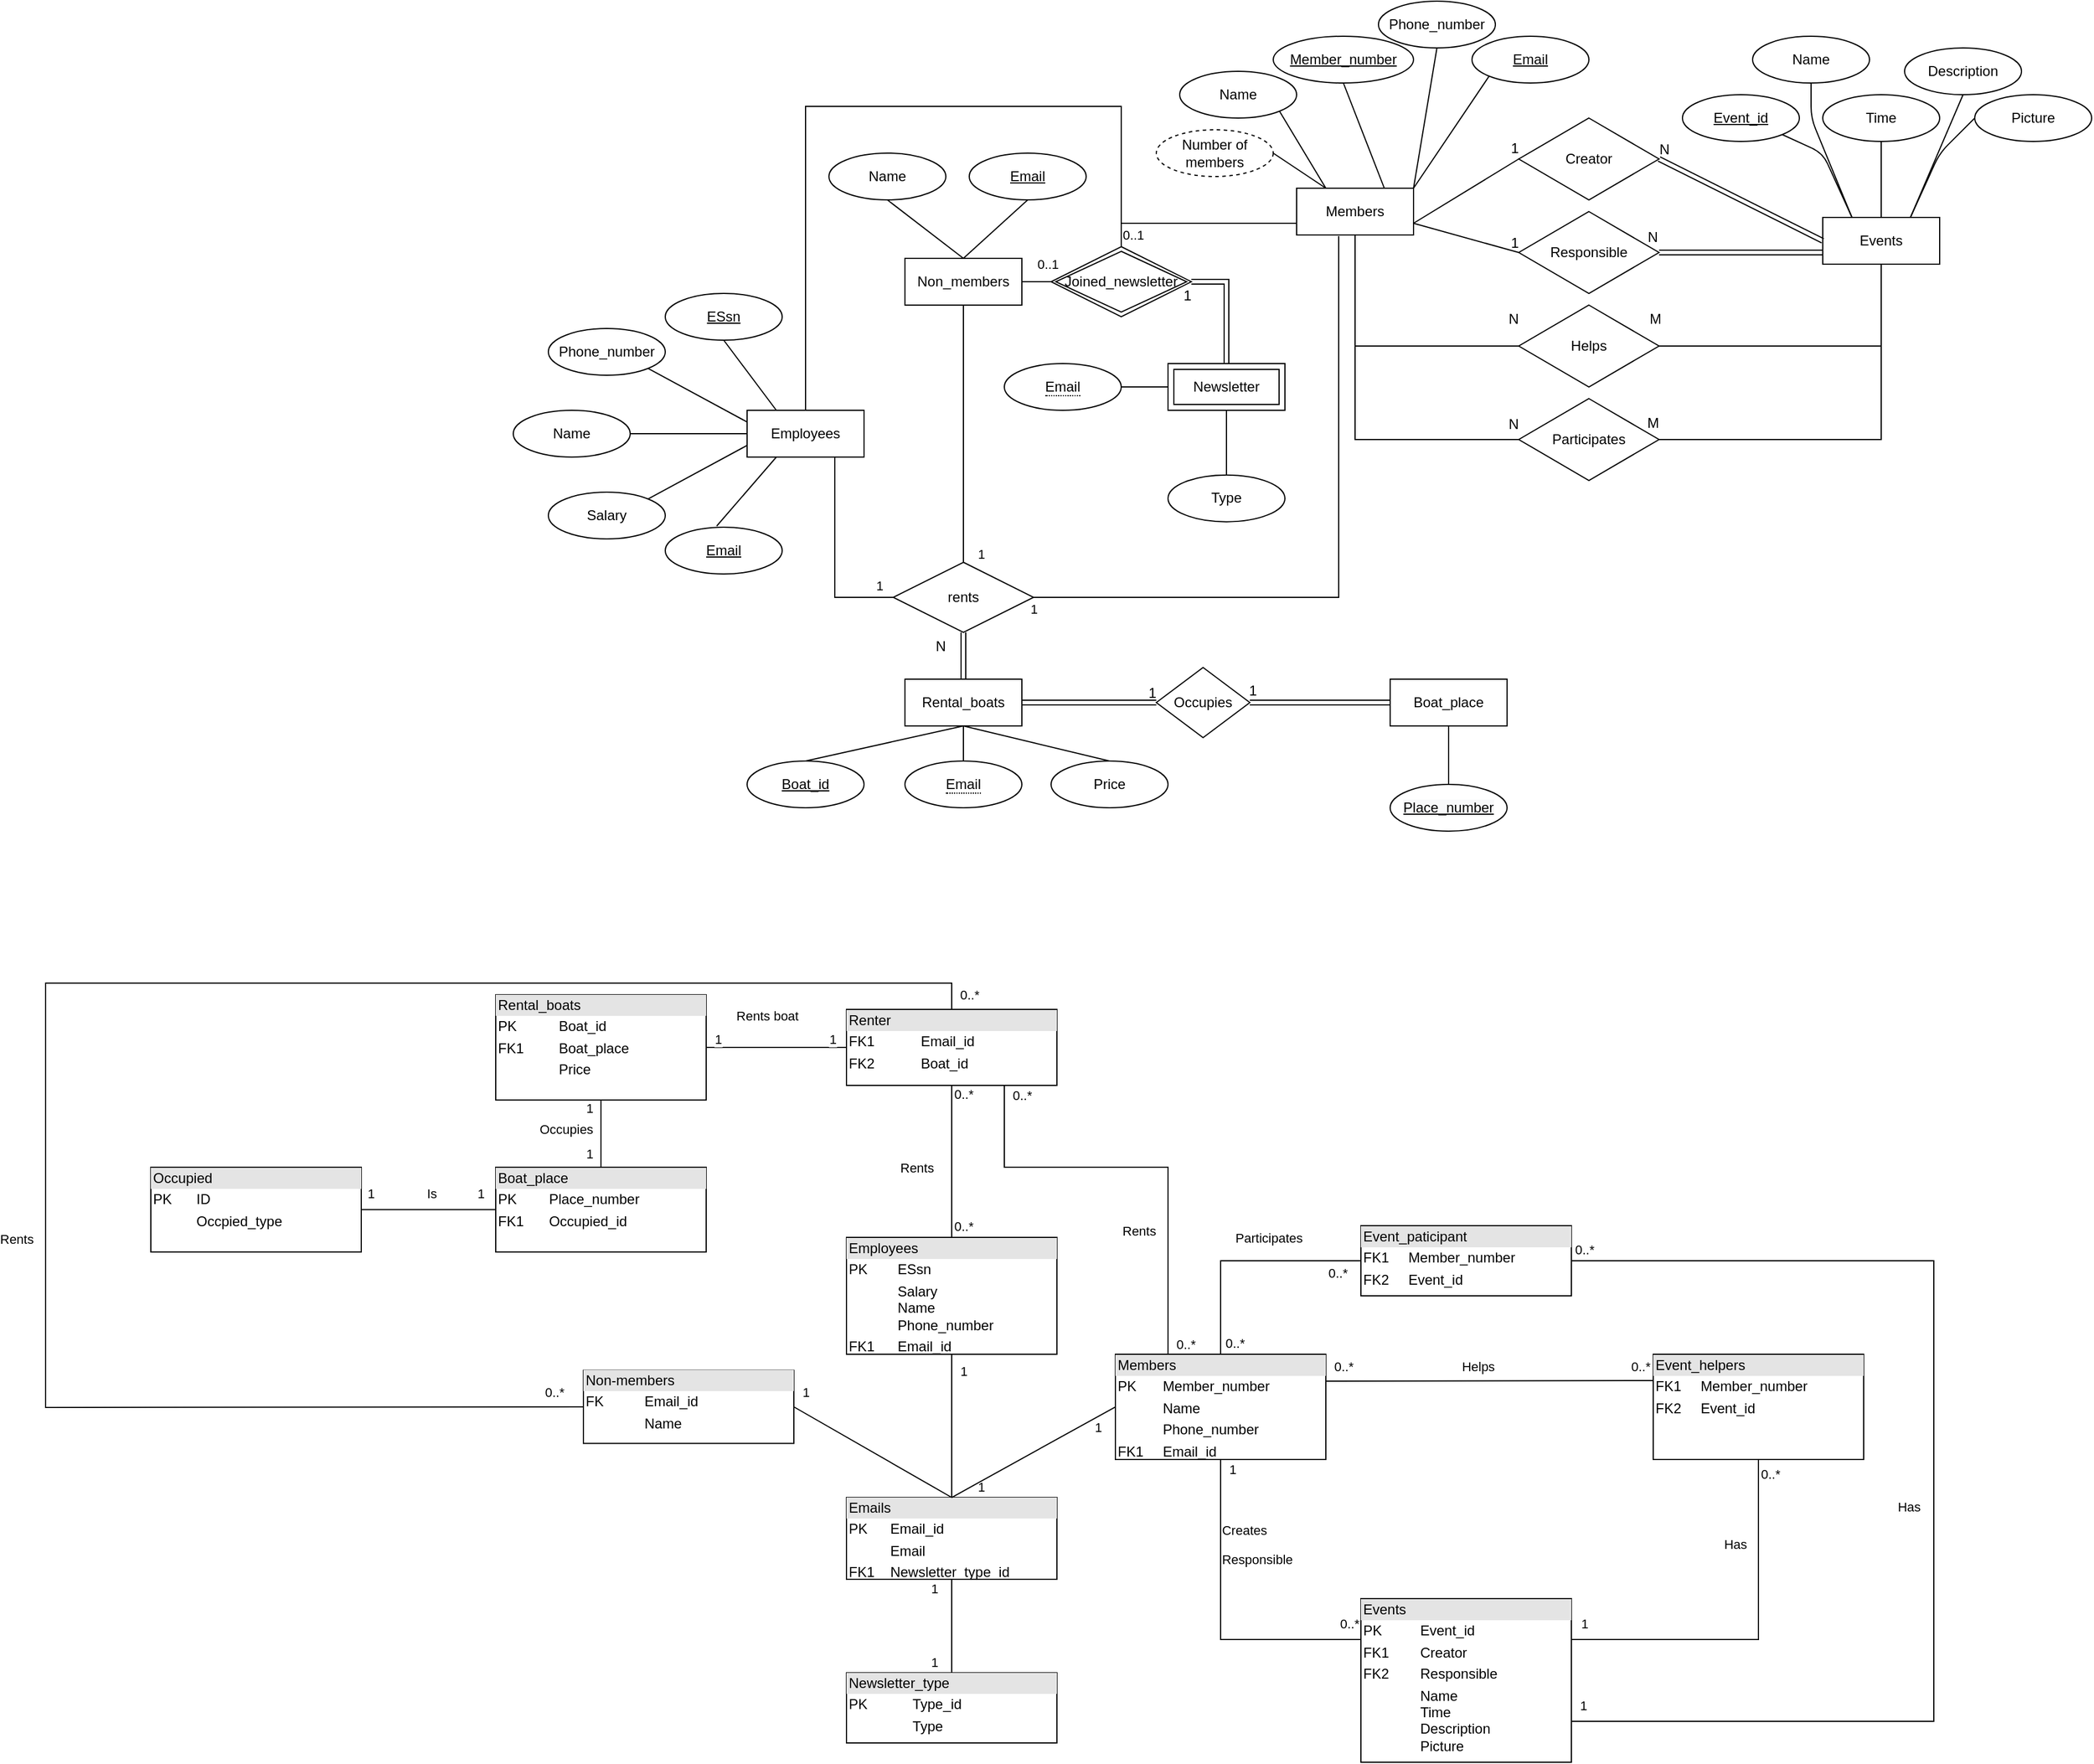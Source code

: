 <mxfile version="14.4.3" type="device"><diagram id="aIafGGXdU8K_4f6Y2XIs" name="Side-1"><mxGraphModel dx="3791" dy="1174" grid="1" gridSize="10" guides="1" tooltips="1" connect="1" arrows="1" fold="1" page="1" pageScale="1" pageWidth="827" pageHeight="1169" math="0" shadow="0"><root><mxCell id="0"/><mxCell id="1" parent="0"/><mxCell id="LotBsawSiof8gyXkdLH9-1" value="Members" style="whiteSpace=wrap;html=1;align=center;" vertex="1" parent="1"><mxGeometry x="70" y="180" width="100" height="40" as="geometry"/></mxCell><mxCell id="LotBsawSiof8gyXkdLH9-2" value="Member_number" style="ellipse;whiteSpace=wrap;html=1;align=center;fontStyle=4;" vertex="1" parent="1"><mxGeometry x="50" y="50" width="120" height="40" as="geometry"/></mxCell><mxCell id="LotBsawSiof8gyXkdLH9-3" value="Events" style="whiteSpace=wrap;html=1;align=center;" vertex="1" parent="1"><mxGeometry x="520" y="205" width="100" height="40" as="geometry"/></mxCell><mxCell id="LotBsawSiof8gyXkdLH9-4" value="Name" style="ellipse;whiteSpace=wrap;html=1;align=center;" vertex="1" parent="1"><mxGeometry x="460" y="50" width="100" height="40" as="geometry"/></mxCell><mxCell id="LotBsawSiof8gyXkdLH9-5" value="Time" style="ellipse;whiteSpace=wrap;html=1;align=center;" vertex="1" parent="1"><mxGeometry x="520" y="100" width="100" height="40" as="geometry"/></mxCell><mxCell id="LotBsawSiof8gyXkdLH9-6" value="Description" style="ellipse;whiteSpace=wrap;html=1;align=center;" vertex="1" parent="1"><mxGeometry x="590" y="60" width="100" height="40" as="geometry"/></mxCell><mxCell id="LotBsawSiof8gyXkdLH9-7" value="Picture" style="ellipse;whiteSpace=wrap;html=1;align=center;" vertex="1" parent="1"><mxGeometry x="650" y="100" width="100" height="40" as="geometry"/></mxCell><mxCell id="LotBsawSiof8gyXkdLH9-8" value="Phone_number" style="ellipse;whiteSpace=wrap;html=1;align=center;" vertex="1" parent="1"><mxGeometry x="140" y="20" width="100" height="40" as="geometry"/></mxCell><mxCell id="LotBsawSiof8gyXkdLH9-9" value="&lt;u&gt;Email&lt;/u&gt;" style="ellipse;whiteSpace=wrap;html=1;align=center;" vertex="1" parent="1"><mxGeometry x="220" y="50" width="100" height="40" as="geometry"/></mxCell><mxCell id="LotBsawSiof8gyXkdLH9-10" value="Name" style="ellipse;whiteSpace=wrap;html=1;align=center;" vertex="1" parent="1"><mxGeometry x="-600" y="370" width="100" height="40" as="geometry"/></mxCell><mxCell id="LotBsawSiof8gyXkdLH9-11" value="&lt;u&gt;Email&lt;/u&gt;" style="ellipse;whiteSpace=wrap;html=1;align=center;" vertex="1" parent="1"><mxGeometry x="-470" y="470" width="100" height="40" as="geometry"/></mxCell><mxCell id="LotBsawSiof8gyXkdLH9-12" value="Phone_number" style="ellipse;whiteSpace=wrap;html=1;align=center;" vertex="1" parent="1"><mxGeometry x="-570" y="300" width="100" height="40" as="geometry"/></mxCell><mxCell id="LotBsawSiof8gyXkdLH9-13" value="Price" style="ellipse;whiteSpace=wrap;html=1;align=center;" vertex="1" parent="1"><mxGeometry x="-140" y="670" width="100" height="40" as="geometry"/></mxCell><mxCell id="LotBsawSiof8gyXkdLH9-14" value="Boat_id" style="ellipse;whiteSpace=wrap;html=1;align=center;fontStyle=4;" vertex="1" parent="1"><mxGeometry x="-400" y="670" width="100" height="40" as="geometry"/></mxCell><mxCell id="LotBsawSiof8gyXkdLH9-15" value="&#10;&#10;&lt;span style=&quot;color: rgb(0, 0, 0); font-family: helvetica; font-size: 12px; font-style: normal; font-weight: 400; letter-spacing: normal; text-align: center; text-indent: 0px; text-transform: none; word-spacing: 0px; background-color: rgb(248, 249, 250); display: inline; float: none;&quot;&gt;Place_number&lt;/span&gt;&#10;&#10;" style="ellipse;whiteSpace=wrap;html=1;align=center;fontStyle=4;" vertex="1" parent="1"><mxGeometry x="150" y="690" width="100" height="40" as="geometry"/></mxCell><mxCell id="LotBsawSiof8gyXkdLH9-16" value="" style="endArrow=none;html=1;exitX=1;exitY=1;exitDx=0;exitDy=0;entryX=0.25;entryY=0;entryDx=0;entryDy=0;" edge="1" parent="1" source="LotBsawSiof8gyXkdLH9-28" target="LotBsawSiof8gyXkdLH9-1"><mxGeometry width="50" height="50" relative="1" as="geometry"><mxPoint x="65" y="115" as="sourcePoint"/><mxPoint x="165" y="395" as="targetPoint"/></mxGeometry></mxCell><mxCell id="LotBsawSiof8gyXkdLH9-17" value="" style="endArrow=none;html=1;exitX=0.5;exitY=1;exitDx=0;exitDy=0;entryX=0.75;entryY=0;entryDx=0;entryDy=0;" edge="1" parent="1" source="LotBsawSiof8gyXkdLH9-2" target="LotBsawSiof8gyXkdLH9-1"><mxGeometry width="50" height="50" relative="1" as="geometry"><mxPoint x="75" y="125" as="sourcePoint"/><mxPoint x="110" y="155" as="targetPoint"/></mxGeometry></mxCell><mxCell id="LotBsawSiof8gyXkdLH9-18" value="" style="endArrow=none;html=1;exitX=0.5;exitY=1;exitDx=0;exitDy=0;entryX=1;entryY=0;entryDx=0;entryDy=0;" edge="1" parent="1" source="LotBsawSiof8gyXkdLH9-8" target="LotBsawSiof8gyXkdLH9-1"><mxGeometry width="50" height="50" relative="1" as="geometry"><mxPoint x="85" y="135" as="sourcePoint"/><mxPoint x="175" y="165" as="targetPoint"/></mxGeometry></mxCell><mxCell id="LotBsawSiof8gyXkdLH9-19" value="" style="endArrow=none;html=1;exitX=1;exitY=0;exitDx=0;exitDy=0;entryX=0;entryY=1;entryDx=0;entryDy=0;" edge="1" parent="1" source="LotBsawSiof8gyXkdLH9-1" target="LotBsawSiof8gyXkdLH9-9"><mxGeometry width="50" height="50" relative="1" as="geometry"><mxPoint x="105" y="155" as="sourcePoint"/><mxPoint x="140" y="185" as="targetPoint"/></mxGeometry></mxCell><mxCell id="LotBsawSiof8gyXkdLH9-20" value="" style="endArrow=none;html=1;exitX=0.5;exitY=1;exitDx=0;exitDy=0;entryX=0.25;entryY=0;entryDx=0;entryDy=0;" edge="1" parent="1" source="LotBsawSiof8gyXkdLH9-4" target="LotBsawSiof8gyXkdLH9-3"><mxGeometry width="50" height="50" relative="1" as="geometry"><mxPoint x="150" y="210" as="sourcePoint"/><mxPoint x="185" y="240" as="targetPoint"/><Array as="points"><mxPoint x="510" y="120"/></Array></mxGeometry></mxCell><mxCell id="LotBsawSiof8gyXkdLH9-21" value="" style="endArrow=none;html=1;exitX=0.5;exitY=1;exitDx=0;exitDy=0;entryX=0.5;entryY=0;entryDx=0;entryDy=0;" edge="1" parent="1" source="LotBsawSiof8gyXkdLH9-5" target="LotBsawSiof8gyXkdLH9-3"><mxGeometry width="50" height="50" relative="1" as="geometry"><mxPoint x="490" y="210" as="sourcePoint"/><mxPoint x="530" y="220" as="targetPoint"/></mxGeometry></mxCell><mxCell id="LotBsawSiof8gyXkdLH9-22" value="" style="endArrow=none;html=1;exitX=0.5;exitY=1;exitDx=0;exitDy=0;entryX=0.75;entryY=0;entryDx=0;entryDy=0;" edge="1" parent="1" source="LotBsawSiof8gyXkdLH9-6" target="LotBsawSiof8gyXkdLH9-3"><mxGeometry width="50" height="50" relative="1" as="geometry"><mxPoint x="520" y="180" as="sourcePoint"/><mxPoint x="555" y="200" as="targetPoint"/></mxGeometry></mxCell><mxCell id="LotBsawSiof8gyXkdLH9-23" value="" style="endArrow=none;html=1;exitX=0;exitY=0.5;exitDx=0;exitDy=0;entryX=0.75;entryY=0;entryDx=0;entryDy=0;" edge="1" parent="1" source="LotBsawSiof8gyXkdLH9-7" target="LotBsawSiof8gyXkdLH9-3"><mxGeometry width="50" height="50" relative="1" as="geometry"><mxPoint x="650" y="180" as="sourcePoint"/><mxPoint x="605" y="200" as="targetPoint"/><Array as="points"><mxPoint x="620" y="150"/></Array></mxGeometry></mxCell><mxCell id="LotBsawSiof8gyXkdLH9-24" value="Event_id" style="ellipse;whiteSpace=wrap;html=1;align=center;fontStyle=4;" vertex="1" parent="1"><mxGeometry x="400" y="100" width="100" height="40" as="geometry"/></mxCell><mxCell id="LotBsawSiof8gyXkdLH9-25" value="ESsn" style="ellipse;whiteSpace=wrap;html=1;align=center;fontStyle=4;" vertex="1" parent="1"><mxGeometry x="-470" y="270" width="100" height="40" as="geometry"/></mxCell><mxCell id="LotBsawSiof8gyXkdLH9-26" value="" style="endArrow=none;html=1;exitX=1;exitY=1;exitDx=0;exitDy=0;entryX=0.25;entryY=0;entryDx=0;entryDy=0;" edge="1" parent="1" source="LotBsawSiof8gyXkdLH9-24" target="LotBsawSiof8gyXkdLH9-3"><mxGeometry width="50" height="50" relative="1" as="geometry"><mxPoint x="475.355" y="245.858" as="sourcePoint"/><mxPoint x="520" y="190" as="targetPoint"/><Array as="points"><mxPoint x="520" y="150"/></Array></mxGeometry></mxCell><mxCell id="LotBsawSiof8gyXkdLH9-27" value="Employees" style="whiteSpace=wrap;html=1;align=center;" vertex="1" parent="1"><mxGeometry x="-400" y="370" width="100" height="40" as="geometry"/></mxCell><mxCell id="LotBsawSiof8gyXkdLH9-28" value="Name" style="ellipse;whiteSpace=wrap;html=1;align=center;" vertex="1" parent="1"><mxGeometry x="-30" y="80" width="100" height="40" as="geometry"/></mxCell><mxCell id="LotBsawSiof8gyXkdLH9-29" value="Salary" style="ellipse;whiteSpace=wrap;html=1;align=center;" vertex="1" parent="1"><mxGeometry x="-570" y="440" width="100" height="40" as="geometry"/></mxCell><mxCell id="LotBsawSiof8gyXkdLH9-30" value="Number of members" style="ellipse;whiteSpace=wrap;html=1;align=center;dashed=1;" vertex="1" parent="1"><mxGeometry x="-50" y="130" width="100" height="40" as="geometry"/></mxCell><mxCell id="LotBsawSiof8gyXkdLH9-31" value="" style="endArrow=none;html=1;entryX=1;entryY=0.5;entryDx=0;entryDy=0;exitX=0.25;exitY=0;exitDx=0;exitDy=0;" edge="1" parent="1" source="LotBsawSiof8gyXkdLH9-1" target="LotBsawSiof8gyXkdLH9-30"><mxGeometry width="50" height="50" relative="1" as="geometry"><mxPoint x="470" y="400" as="sourcePoint"/><mxPoint x="520" y="350" as="targetPoint"/></mxGeometry></mxCell><mxCell id="LotBsawSiof8gyXkdLH9-32" value="Creator" style="shape=rhombus;perimeter=rhombusPerimeter;whiteSpace=wrap;html=1;align=center;" vertex="1" parent="1"><mxGeometry x="260" y="120" width="120" height="70" as="geometry"/></mxCell><mxCell id="LotBsawSiof8gyXkdLH9-33" value="Responsible" style="shape=rhombus;perimeter=rhombusPerimeter;whiteSpace=wrap;html=1;align=center;" vertex="1" parent="1"><mxGeometry x="260" y="200" width="120" height="70" as="geometry"/></mxCell><mxCell id="LotBsawSiof8gyXkdLH9-34" value="Helps" style="shape=rhombus;perimeter=rhombusPerimeter;whiteSpace=wrap;html=1;align=center;" vertex="1" parent="1"><mxGeometry x="260" y="280" width="120" height="70" as="geometry"/></mxCell><mxCell id="LotBsawSiof8gyXkdLH9-35" value="" style="endArrow=none;html=1;rounded=0;exitX=1;exitY=0.75;exitDx=0;exitDy=0;entryX=0;entryY=0.5;entryDx=0;entryDy=0;" edge="1" parent="1" source="LotBsawSiof8gyXkdLH9-1" target="LotBsawSiof8gyXkdLH9-32"><mxGeometry relative="1" as="geometry"><mxPoint x="270" y="230" as="sourcePoint"/><mxPoint x="430" y="230" as="targetPoint"/></mxGeometry></mxCell><mxCell id="LotBsawSiof8gyXkdLH9-36" value="1" style="resizable=0;html=1;align=right;verticalAlign=bottom;" connectable="0" vertex="1" parent="LotBsawSiof8gyXkdLH9-35"><mxGeometry x="1" relative="1" as="geometry"/></mxCell><mxCell id="LotBsawSiof8gyXkdLH9-37" value="" style="endArrow=none;html=1;rounded=0;exitX=1;exitY=0.75;exitDx=0;exitDy=0;entryX=0;entryY=0.5;entryDx=0;entryDy=0;" edge="1" parent="1" source="LotBsawSiof8gyXkdLH9-1" target="LotBsawSiof8gyXkdLH9-33"><mxGeometry relative="1" as="geometry"><mxPoint x="270" y="230" as="sourcePoint"/><mxPoint x="430" y="230" as="targetPoint"/></mxGeometry></mxCell><mxCell id="LotBsawSiof8gyXkdLH9-38" value="1" style="resizable=0;html=1;align=right;verticalAlign=bottom;" connectable="0" vertex="1" parent="LotBsawSiof8gyXkdLH9-37"><mxGeometry x="1" relative="1" as="geometry"/></mxCell><mxCell id="LotBsawSiof8gyXkdLH9-39" value="" style="shape=link;html=1;rounded=0;entryX=1;entryY=0.5;entryDx=0;entryDy=0;exitX=0;exitY=0.75;exitDx=0;exitDy=0;" edge="1" parent="1" source="LotBsawSiof8gyXkdLH9-3" target="LotBsawSiof8gyXkdLH9-33"><mxGeometry relative="1" as="geometry"><mxPoint x="270" y="230" as="sourcePoint"/><mxPoint x="430" y="230" as="targetPoint"/></mxGeometry></mxCell><mxCell id="LotBsawSiof8gyXkdLH9-40" value="N" style="resizable=0;html=1;align=right;verticalAlign=bottom;" connectable="0" vertex="1" parent="LotBsawSiof8gyXkdLH9-39"><mxGeometry x="1" relative="1" as="geometry"><mxPoint x="-0.32" y="-4.85" as="offset"/></mxGeometry></mxCell><mxCell id="LotBsawSiof8gyXkdLH9-41" value="" style="shape=link;html=1;rounded=0;entryX=1;entryY=0.5;entryDx=0;entryDy=0;exitX=0;exitY=0.5;exitDx=0;exitDy=0;" edge="1" parent="1" source="LotBsawSiof8gyXkdLH9-3" target="LotBsawSiof8gyXkdLH9-32"><mxGeometry relative="1" as="geometry"><mxPoint x="530" y="250" as="sourcePoint"/><mxPoint x="390" y="315" as="targetPoint"/></mxGeometry></mxCell><mxCell id="LotBsawSiof8gyXkdLH9-42" value="N" style="resizable=0;html=1;align=right;verticalAlign=bottom;" connectable="0" vertex="1" parent="LotBsawSiof8gyXkdLH9-41"><mxGeometry x="1" relative="1" as="geometry"><mxPoint x="9.91" as="offset"/></mxGeometry></mxCell><mxCell id="LotBsawSiof8gyXkdLH9-43" value="" style="endArrow=none;html=1;rounded=0;exitX=0.5;exitY=1;exitDx=0;exitDy=0;entryX=0;entryY=0.5;entryDx=0;entryDy=0;" edge="1" parent="1" source="LotBsawSiof8gyXkdLH9-1" target="LotBsawSiof8gyXkdLH9-34"><mxGeometry relative="1" as="geometry"><mxPoint x="270" y="230" as="sourcePoint"/><mxPoint x="430" y="230" as="targetPoint"/><Array as="points"><mxPoint x="120" y="315"/></Array></mxGeometry></mxCell><mxCell id="LotBsawSiof8gyXkdLH9-44" value="N" style="resizable=0;html=1;align=right;verticalAlign=bottom;" connectable="0" vertex="1" parent="LotBsawSiof8gyXkdLH9-43"><mxGeometry x="1" relative="1" as="geometry"><mxPoint x="0.04" y="-14.95" as="offset"/></mxGeometry></mxCell><mxCell id="LotBsawSiof8gyXkdLH9-45" value="" style="endArrow=none;html=1;rounded=0;entryX=0.5;entryY=1;entryDx=0;entryDy=0;exitX=1;exitY=0.5;exitDx=0;exitDy=0;" edge="1" parent="1" source="LotBsawSiof8gyXkdLH9-34" target="LotBsawSiof8gyXkdLH9-3"><mxGeometry relative="1" as="geometry"><mxPoint x="270" y="230" as="sourcePoint"/><mxPoint x="430" y="230" as="targetPoint"/><Array as="points"><mxPoint x="570" y="315"/></Array></mxGeometry></mxCell><mxCell id="LotBsawSiof8gyXkdLH9-46" value="M" style="resizable=0;html=1;align=left;verticalAlign=bottom;" connectable="0" vertex="1" parent="LotBsawSiof8gyXkdLH9-45"><mxGeometry x="-1" relative="1" as="geometry"><mxPoint x="-10" y="-15" as="offset"/></mxGeometry></mxCell><mxCell id="LotBsawSiof8gyXkdLH9-47" value="Participates" style="shape=rhombus;perimeter=rhombusPerimeter;whiteSpace=wrap;html=1;align=center;" vertex="1" parent="1"><mxGeometry x="260" y="360" width="120" height="70" as="geometry"/></mxCell><mxCell id="LotBsawSiof8gyXkdLH9-48" value="" style="endArrow=none;html=1;rounded=0;exitX=0.5;exitY=1;exitDx=0;exitDy=0;entryX=0;entryY=0.5;entryDx=0;entryDy=0;" edge="1" parent="1" source="LotBsawSiof8gyXkdLH9-1" target="LotBsawSiof8gyXkdLH9-47"><mxGeometry relative="1" as="geometry"><mxPoint x="270" y="360" as="sourcePoint"/><mxPoint x="430" y="360" as="targetPoint"/><Array as="points"><mxPoint x="120" y="395"/></Array></mxGeometry></mxCell><mxCell id="LotBsawSiof8gyXkdLH9-49" value="N" style="resizable=0;html=1;align=right;verticalAlign=bottom;" connectable="0" vertex="1" parent="LotBsawSiof8gyXkdLH9-48"><mxGeometry x="1" relative="1" as="geometry"><mxPoint x="0.23" y="-4.73" as="offset"/></mxGeometry></mxCell><mxCell id="LotBsawSiof8gyXkdLH9-50" value="" style="endArrow=none;html=1;rounded=0;entryX=1;entryY=0.5;entryDx=0;entryDy=0;exitX=0.5;exitY=1;exitDx=0;exitDy=0;" edge="1" parent="1" source="LotBsawSiof8gyXkdLH9-3" target="LotBsawSiof8gyXkdLH9-47"><mxGeometry relative="1" as="geometry"><mxPoint x="270" y="360" as="sourcePoint"/><mxPoint x="430" y="360" as="targetPoint"/><Array as="points"><mxPoint x="570" y="395"/></Array></mxGeometry></mxCell><mxCell id="LotBsawSiof8gyXkdLH9-51" value="M" style="resizable=0;html=1;align=right;verticalAlign=bottom;" connectable="0" vertex="1" parent="LotBsawSiof8gyXkdLH9-50"><mxGeometry x="1" relative="1" as="geometry"><mxPoint x="0.27" y="-5.23" as="offset"/></mxGeometry></mxCell><mxCell id="LotBsawSiof8gyXkdLH9-52" value="Non_members" style="whiteSpace=wrap;html=1;align=center;" vertex="1" parent="1"><mxGeometry x="-265" y="240" width="100" height="40" as="geometry"/></mxCell><mxCell id="LotBsawSiof8gyXkdLH9-53" value="&lt;u&gt;Email&lt;/u&gt;" style="ellipse;whiteSpace=wrap;html=1;align=center;" vertex="1" parent="1"><mxGeometry x="-210" y="150" width="100" height="40" as="geometry"/></mxCell><mxCell id="LotBsawSiof8gyXkdLH9-54" value="" style="endArrow=none;html=1;exitX=0.5;exitY=1;exitDx=0;exitDy=0;entryX=0.5;entryY=0;entryDx=0;entryDy=0;" edge="1" parent="1" source="LotBsawSiof8gyXkdLH9-56" target="LotBsawSiof8gyXkdLH9-52"><mxGeometry width="50" height="50" relative="1" as="geometry"><mxPoint x="-315" y="155" as="sourcePoint"/><mxPoint x="-275" y="220" as="targetPoint"/></mxGeometry></mxCell><mxCell id="LotBsawSiof8gyXkdLH9-55" value="" style="endArrow=none;html=1;exitX=0.5;exitY=0;exitDx=0;exitDy=0;entryX=0.5;entryY=1;entryDx=0;entryDy=0;" edge="1" parent="1" source="LotBsawSiof8gyXkdLH9-52" target="LotBsawSiof8gyXkdLH9-53"><mxGeometry width="50" height="50" relative="1" as="geometry"><mxPoint x="-200" y="220" as="sourcePoint"/><mxPoint x="-240" y="225" as="targetPoint"/></mxGeometry></mxCell><mxCell id="LotBsawSiof8gyXkdLH9-56" value="Name" style="ellipse;whiteSpace=wrap;html=1;align=center;" vertex="1" parent="1"><mxGeometry x="-330" y="150" width="100" height="40" as="geometry"/></mxCell><mxCell id="LotBsawSiof8gyXkdLH9-57" value="Type" style="ellipse;whiteSpace=wrap;html=1;align=center;" vertex="1" parent="1"><mxGeometry x="-40" y="425.33" width="100" height="40" as="geometry"/></mxCell><mxCell id="LotBsawSiof8gyXkdLH9-58" value="" style="endArrow=none;html=1;rounded=0;exitX=0;exitY=0.5;exitDx=0;exitDy=0;entryX=1;entryY=0.5;entryDx=0;entryDy=0;" edge="1" parent="1" source="LotBsawSiof8gyXkdLH9-65" target="LotBsawSiof8gyXkdLH9-66"><mxGeometry relative="1" as="geometry"><mxPoint x="-30" y="375.33" as="sourcePoint"/><mxPoint x="-80" y="425.33" as="targetPoint"/></mxGeometry></mxCell><mxCell id="LotBsawSiof8gyXkdLH9-59" value="" style="endArrow=none;html=1;rounded=0;exitX=0.5;exitY=1;exitDx=0;exitDy=0;entryX=0.5;entryY=0;entryDx=0;entryDy=0;" edge="1" parent="1" source="LotBsawSiof8gyXkdLH9-65" target="LotBsawSiof8gyXkdLH9-57"><mxGeometry relative="1" as="geometry"><mxPoint x="-30" y="375.33" as="sourcePoint"/><mxPoint x="30" y="405.33" as="targetPoint"/></mxGeometry></mxCell><mxCell id="LotBsawSiof8gyXkdLH9-60" value="" style="endArrow=none;html=1;rounded=0;exitX=0.5;exitY=1;exitDx=0;exitDy=0;entryX=0.25;entryY=0;entryDx=0;entryDy=0;" edge="1" parent="1" source="LotBsawSiof8gyXkdLH9-25" target="LotBsawSiof8gyXkdLH9-27"><mxGeometry relative="1" as="geometry"><mxPoint x="160" y="210" as="sourcePoint"/><mxPoint x="320" y="210" as="targetPoint"/></mxGeometry></mxCell><mxCell id="LotBsawSiof8gyXkdLH9-61" value="" style="endArrow=none;html=1;rounded=0;exitX=1;exitY=1;exitDx=0;exitDy=0;entryX=0;entryY=0.25;entryDx=0;entryDy=0;" edge="1" parent="1" source="LotBsawSiof8gyXkdLH9-12" target="LotBsawSiof8gyXkdLH9-27"><mxGeometry relative="1" as="geometry"><mxPoint x="-320" y="280" as="sourcePoint"/><mxPoint x="-160" y="280" as="targetPoint"/></mxGeometry></mxCell><mxCell id="LotBsawSiof8gyXkdLH9-62" value="" style="endArrow=none;html=1;rounded=0;exitX=1;exitY=0.5;exitDx=0;exitDy=0;" edge="1" parent="1" source="LotBsawSiof8gyXkdLH9-10"><mxGeometry relative="1" as="geometry"><mxPoint x="-474.645" y="344.142" as="sourcePoint"/><mxPoint x="-400" y="390" as="targetPoint"/></mxGeometry></mxCell><mxCell id="LotBsawSiof8gyXkdLH9-63" value="" style="endArrow=none;html=1;rounded=0;exitX=1;exitY=0;exitDx=0;exitDy=0;entryX=0;entryY=0.75;entryDx=0;entryDy=0;" edge="1" parent="1" source="LotBsawSiof8gyXkdLH9-29" target="LotBsawSiof8gyXkdLH9-27"><mxGeometry relative="1" as="geometry"><mxPoint x="-490" y="400" as="sourcePoint"/><mxPoint x="-390" y="400" as="targetPoint"/></mxGeometry></mxCell><mxCell id="LotBsawSiof8gyXkdLH9-64" value="" style="endArrow=none;html=1;rounded=0;exitX=0.44;exitY=-0.025;exitDx=0;exitDy=0;entryX=0.25;entryY=1;entryDx=0;entryDy=0;exitPerimeter=0;" edge="1" parent="1" source="LotBsawSiof8gyXkdLH9-11" target="LotBsawSiof8gyXkdLH9-27"><mxGeometry relative="1" as="geometry"><mxPoint x="-474.645" y="455.858" as="sourcePoint"/><mxPoint x="-390" y="410" as="targetPoint"/></mxGeometry></mxCell><mxCell id="LotBsawSiof8gyXkdLH9-65" value="Newsletter" style="shape=ext;margin=3;double=1;whiteSpace=wrap;html=1;align=center;" vertex="1" parent="1"><mxGeometry x="-40" y="330" width="100" height="40" as="geometry"/></mxCell><mxCell id="LotBsawSiof8gyXkdLH9-66" value="&lt;span style=&quot;border-bottom: 1px dotted&quot;&gt;Email&lt;/span&gt;" style="ellipse;whiteSpace=wrap;html=1;align=center;" vertex="1" parent="1"><mxGeometry x="-180" y="330" width="100" height="40" as="geometry"/></mxCell><mxCell id="LotBsawSiof8gyXkdLH9-67" value="Joined_newsletter" style="shape=rhombus;double=1;perimeter=rhombusPerimeter;whiteSpace=wrap;html=1;align=center;rotation=0;" vertex="1" parent="1"><mxGeometry x="-140" y="230.0" width="120" height="60" as="geometry"/></mxCell><mxCell id="LotBsawSiof8gyXkdLH9-68" value="" style="endArrow=none;html=1;rounded=0;exitX=0.5;exitY=0;exitDx=0;exitDy=0;entryX=0.5;entryY=0;entryDx=0;entryDy=0;" edge="1" parent="1" source="LotBsawSiof8gyXkdLH9-27" target="LotBsawSiof8gyXkdLH9-67"><mxGeometry relative="1" as="geometry"><mxPoint x="180" y="380" as="sourcePoint"/><mxPoint x="340" y="380" as="targetPoint"/><Array as="points"><mxPoint x="-350" y="110"/><mxPoint x="-80" y="110"/></Array></mxGeometry></mxCell><mxCell id="LotBsawSiof8gyXkdLH9-69" value="" style="endArrow=none;html=1;rounded=0;exitX=0;exitY=0.75;exitDx=0;exitDy=0;entryX=0.5;entryY=0;entryDx=0;entryDy=0;" edge="1" parent="1" source="LotBsawSiof8gyXkdLH9-1" target="LotBsawSiof8gyXkdLH9-67"><mxGeometry relative="1" as="geometry"><mxPoint x="180" y="380" as="sourcePoint"/><mxPoint x="340" y="380" as="targetPoint"/><Array as="points"><mxPoint x="-80" y="210"/></Array></mxGeometry></mxCell><mxCell id="LotBsawSiof8gyXkdLH9-70" value="0..1" style="edgeLabel;html=1;align=center;verticalAlign=middle;resizable=0;points=[];" vertex="1" connectable="0" parent="LotBsawSiof8gyXkdLH9-69"><mxGeometry x="0.661" y="5" relative="1" as="geometry"><mxPoint x="1.2" y="5" as="offset"/></mxGeometry></mxCell><mxCell id="LotBsawSiof8gyXkdLH9-71" value="" style="shape=link;html=1;rounded=0;exitX=0.5;exitY=0;exitDx=0;exitDy=0;entryX=1;entryY=0.5;entryDx=0;entryDy=0;" edge="1" parent="1" source="LotBsawSiof8gyXkdLH9-65" target="LotBsawSiof8gyXkdLH9-67"><mxGeometry relative="1" as="geometry"><mxPoint x="220" y="235.33" as="sourcePoint"/><mxPoint x="380" y="235.33" as="targetPoint"/><Array as="points"><mxPoint x="10" y="260"/></Array></mxGeometry></mxCell><mxCell id="LotBsawSiof8gyXkdLH9-72" value="1" style="resizable=0;html=1;align=right;verticalAlign=bottom;" connectable="0" vertex="1" parent="LotBsawSiof8gyXkdLH9-71"><mxGeometry x="1" relative="1" as="geometry"><mxPoint y="20" as="offset"/></mxGeometry></mxCell><mxCell id="LotBsawSiof8gyXkdLH9-73" value="Rental_boats" style="whiteSpace=wrap;html=1;align=center;" vertex="1" parent="1"><mxGeometry x="-265" y="600" width="100" height="40" as="geometry"/></mxCell><mxCell id="LotBsawSiof8gyXkdLH9-74" value="" style="endArrow=none;html=1;rounded=0;entryX=0.5;entryY=0;entryDx=0;entryDy=0;exitX=0.5;exitY=1;exitDx=0;exitDy=0;" edge="1" parent="1" source="LotBsawSiof8gyXkdLH9-73" target="LotBsawSiof8gyXkdLH9-13"><mxGeometry relative="1" as="geometry"><mxPoint x="115" y="410" as="sourcePoint"/><mxPoint x="275" y="410" as="targetPoint"/></mxGeometry></mxCell><mxCell id="LotBsawSiof8gyXkdLH9-75" value="" style="endArrow=none;html=1;rounded=0;entryX=0.5;entryY=0;entryDx=0;entryDy=0;exitX=0.5;exitY=1;exitDx=0;exitDy=0;" edge="1" parent="1" source="LotBsawSiof8gyXkdLH9-73" target="LotBsawSiof8gyXkdLH9-14"><mxGeometry relative="1" as="geometry"><mxPoint x="-205" y="650" as="sourcePoint"/><mxPoint x="-125" y="680" as="targetPoint"/></mxGeometry></mxCell><mxCell id="LotBsawSiof8gyXkdLH9-76" value="" style="endArrow=none;html=1;rounded=0;entryX=0.5;entryY=1;entryDx=0;entryDy=0;exitX=0.5;exitY=0;exitDx=0;exitDy=0;" edge="1" parent="1" source="LotBsawSiof8gyXkdLH9-15" target="LotBsawSiof8gyXkdLH9-93"><mxGeometry relative="1" as="geometry"><mxPoint x="10" y="630" as="sourcePoint"/><mxPoint x="200" y="650" as="targetPoint"/></mxGeometry></mxCell><mxCell id="LotBsawSiof8gyXkdLH9-77" value="" style="shape=link;html=1;rounded=0;exitX=0.5;exitY=0;exitDx=0;exitDy=0;entryX=0.5;entryY=1;entryDx=0;entryDy=0;" edge="1" parent="1" source="LotBsawSiof8gyXkdLH9-73"><mxGeometry relative="1" as="geometry"><mxPoint x="-70" y="390" as="sourcePoint"/><mxPoint x="-215" y="560" as="targetPoint"/></mxGeometry></mxCell><mxCell id="LotBsawSiof8gyXkdLH9-78" value="N" style="resizable=0;html=1;align=right;verticalAlign=bottom;" connectable="0" vertex="1" parent="LotBsawSiof8gyXkdLH9-77"><mxGeometry x="1" relative="1" as="geometry"><mxPoint x="-15" y="20" as="offset"/></mxGeometry></mxCell><mxCell id="LotBsawSiof8gyXkdLH9-79" value="" style="endArrow=none;html=1;rounded=0;entryX=0.36;entryY=1.025;entryDx=0;entryDy=0;exitX=1;exitY=0.5;exitDx=0;exitDy=0;entryPerimeter=0;" edge="1" parent="1" target="LotBsawSiof8gyXkdLH9-1"><mxGeometry relative="1" as="geometry"><mxPoint x="-155" y="530" as="sourcePoint"/><mxPoint x="90" y="390" as="targetPoint"/><Array as="points"><mxPoint x="106" y="530"/></Array></mxGeometry></mxCell><mxCell id="LotBsawSiof8gyXkdLH9-80" value="1" style="edgeLabel;html=1;align=center;verticalAlign=middle;resizable=0;points=[];" vertex="1" connectable="0" parent="LotBsawSiof8gyXkdLH9-79"><mxGeometry x="-0.956" y="-2" relative="1" as="geometry"><mxPoint x="-13" y="8" as="offset"/></mxGeometry></mxCell><mxCell id="LotBsawSiof8gyXkdLH9-81" value="" style="endArrow=none;html=1;rounded=0;exitX=0.5;exitY=0;exitDx=0;exitDy=0;entryX=0.5;entryY=1;entryDx=0;entryDy=0;" edge="1" parent="1" target="LotBsawSiof8gyXkdLH9-52"><mxGeometry relative="1" as="geometry"><mxPoint x="-215" y="500" as="sourcePoint"/><mxPoint x="-210" y="280" as="targetPoint"/></mxGeometry></mxCell><mxCell id="LotBsawSiof8gyXkdLH9-82" value="1" style="edgeLabel;html=1;align=center;verticalAlign=middle;resizable=0;points=[];" vertex="1" connectable="0" parent="LotBsawSiof8gyXkdLH9-81"><mxGeometry x="-0.758" y="1" relative="1" as="geometry"><mxPoint x="16" y="19" as="offset"/></mxGeometry></mxCell><mxCell id="LotBsawSiof8gyXkdLH9-83" value="" style="endArrow=none;html=1;rounded=0;exitX=0.75;exitY=1;exitDx=0;exitDy=0;entryX=0;entryY=0.5;entryDx=0;entryDy=0;" edge="1" parent="1" source="LotBsawSiof8gyXkdLH9-27"><mxGeometry relative="1" as="geometry"><mxPoint x="-70" y="390" as="sourcePoint"/><mxPoint x="-275" y="530" as="targetPoint"/><Array as="points"><mxPoint x="-325" y="530"/></Array></mxGeometry></mxCell><mxCell id="LotBsawSiof8gyXkdLH9-84" value="1" style="edgeLabel;html=1;align=center;verticalAlign=middle;resizable=0;points=[];" vertex="1" connectable="0" parent="LotBsawSiof8gyXkdLH9-83"><mxGeometry x="0.859" y="-2" relative="1" as="geometry"><mxPoint y="-12" as="offset"/></mxGeometry></mxCell><mxCell id="LotBsawSiof8gyXkdLH9-85" value="" style="shape=link;html=1;rounded=0;entryX=1;entryY=0.5;entryDx=0;entryDy=0;exitX=0;exitY=0.5;exitDx=0;exitDy=0;" edge="1" parent="1" source="LotBsawSiof8gyXkdLH9-93" target="LotBsawSiof8gyXkdLH9-90"><mxGeometry relative="1" as="geometry"><mxPoint x="140" y="620" as="sourcePoint"/><mxPoint x="35" y="620" as="targetPoint"/></mxGeometry></mxCell><mxCell id="LotBsawSiof8gyXkdLH9-86" value="1" style="resizable=0;html=1;align=right;verticalAlign=bottom;" connectable="0" vertex="1" parent="LotBsawSiof8gyXkdLH9-85"><mxGeometry x="1" relative="1" as="geometry"><mxPoint x="6" y="-2" as="offset"/></mxGeometry></mxCell><mxCell id="LotBsawSiof8gyXkdLH9-87" value="" style="shape=link;html=1;rounded=0;exitX=1;exitY=0.5;exitDx=0;exitDy=0;entryX=0;entryY=0.5;entryDx=0;entryDy=0;" edge="1" parent="1" source="LotBsawSiof8gyXkdLH9-73" target="LotBsawSiof8gyXkdLH9-90"><mxGeometry relative="1" as="geometry"><mxPoint x="180" y="510" as="sourcePoint"/><mxPoint x="-55" y="620" as="targetPoint"/></mxGeometry></mxCell><mxCell id="LotBsawSiof8gyXkdLH9-88" value="1" style="resizable=0;html=1;align=right;verticalAlign=bottom;" connectable="0" vertex="1" parent="LotBsawSiof8gyXkdLH9-87"><mxGeometry x="1" relative="1" as="geometry"/></mxCell><mxCell id="LotBsawSiof8gyXkdLH9-89" value="rents" style="shape=rhombus;perimeter=rhombusPerimeter;whiteSpace=wrap;html=1;align=center;" vertex="1" parent="1"><mxGeometry x="-275" y="500" width="120" height="60" as="geometry"/></mxCell><mxCell id="LotBsawSiof8gyXkdLH9-90" value="Occupies" style="shape=rhombus;perimeter=rhombusPerimeter;whiteSpace=wrap;html=1;align=center;" vertex="1" parent="1"><mxGeometry x="-50" y="590" width="80" height="60" as="geometry"/></mxCell><mxCell id="LotBsawSiof8gyXkdLH9-91" value="&lt;span style=&quot;border-bottom: 1px dotted&quot;&gt;Email&lt;/span&gt;" style="ellipse;whiteSpace=wrap;html=1;align=center;" vertex="1" parent="1"><mxGeometry x="-265" y="670" width="100" height="40" as="geometry"/></mxCell><mxCell id="LotBsawSiof8gyXkdLH9-92" value="" style="endArrow=none;html=1;rounded=0;entryX=0.5;entryY=0;entryDx=0;entryDy=0;exitX=0.5;exitY=1;exitDx=0;exitDy=0;" edge="1" parent="1" source="LotBsawSiof8gyXkdLH9-73" target="LotBsawSiof8gyXkdLH9-91"><mxGeometry relative="1" as="geometry"><mxPoint x="-40" y="510" as="sourcePoint"/><mxPoint x="120" y="510" as="targetPoint"/></mxGeometry></mxCell><mxCell id="LotBsawSiof8gyXkdLH9-93" value="Boat_place" style="whiteSpace=wrap;html=1;align=center;" vertex="1" parent="1"><mxGeometry x="150" y="600" width="100" height="40" as="geometry"/></mxCell><mxCell id="LotBsawSiof8gyXkdLH9-94" value="" style="endArrow=none;html=1;rounded=0;exitX=1;exitY=0.5;exitDx=0;exitDy=0;entryX=0;entryY=0.5;entryDx=0;entryDy=0;" edge="1" parent="1" source="LotBsawSiof8gyXkdLH9-52" target="LotBsawSiof8gyXkdLH9-67"><mxGeometry relative="1" as="geometry"><mxPoint x="70" y="210" as="sourcePoint"/><mxPoint x="-80" y="230" as="targetPoint"/><Array as="points"/></mxGeometry></mxCell><mxCell id="LotBsawSiof8gyXkdLH9-95" value="0..1" style="edgeLabel;html=1;align=center;verticalAlign=middle;resizable=0;points=[];" vertex="1" connectable="0" parent="LotBsawSiof8gyXkdLH9-94"><mxGeometry x="0.661" y="5" relative="1" as="geometry"><mxPoint x="1.2" y="-10" as="offset"/></mxGeometry></mxCell><mxCell id="LotBsawSiof8gyXkdLH9-96" value="&lt;div style=&quot;box-sizing: border-box ; width: 100% ; background: #e4e4e4 ; padding: 2px&quot;&gt;Employees&lt;/div&gt;&lt;table style=&quot;width: 100% ; font-size: 1em&quot; cellpadding=&quot;2&quot; cellspacing=&quot;0&quot;&gt;&lt;tbody&gt;&lt;tr&gt;&lt;td&gt;PK&lt;/td&gt;&lt;td&gt;ESsn&lt;/td&gt;&lt;/tr&gt;&lt;tr&gt;&lt;td&gt;&lt;/td&gt;&lt;td&gt;Salary&lt;br&gt;Name&lt;br&gt;Phone_number&lt;br&gt;&lt;/td&gt;&lt;/tr&gt;&lt;tr&gt;&lt;td&gt;FK1&lt;/td&gt;&lt;td&gt;Email_id&lt;br&gt;&lt;/td&gt;&lt;/tr&gt;&lt;tr&gt;&lt;td&gt;&lt;/td&gt;&lt;td&gt;&lt;br&gt;&lt;/td&gt;&lt;/tr&gt;&lt;/tbody&gt;&lt;/table&gt;" style="verticalAlign=top;align=left;overflow=fill;html=1;" vertex="1" parent="1"><mxGeometry x="-315" y="1077.5" width="180" height="100" as="geometry"/></mxCell><mxCell id="LotBsawSiof8gyXkdLH9-97" value="&lt;div style=&quot;box-sizing: border-box ; width: 100% ; background: #e4e4e4 ; padding: 2px&quot;&gt;Rental_boats&lt;/div&gt;&lt;table style=&quot;width: 100% ; font-size: 1em&quot; cellpadding=&quot;2&quot; cellspacing=&quot;0&quot;&gt;&lt;tbody&gt;&lt;tr&gt;&lt;td&gt;PK&lt;/td&gt;&lt;td&gt;Boat_id&lt;/td&gt;&lt;/tr&gt;&lt;tr&gt;&lt;td&gt;FK1&lt;/td&gt;&lt;td&gt;Boat_place&lt;br&gt;&lt;/td&gt;&lt;/tr&gt;&lt;tr&gt;&lt;td&gt;&lt;br&gt;&lt;/td&gt;&lt;td&gt;Price&lt;/td&gt;&lt;/tr&gt;&lt;/tbody&gt;&lt;/table&gt;" style="verticalAlign=top;align=left;overflow=fill;html=1;" vertex="1" parent="1"><mxGeometry x="-615" y="870" width="180" height="90" as="geometry"/></mxCell><mxCell id="LotBsawSiof8gyXkdLH9-98" value="&lt;div style=&quot;box-sizing: border-box ; width: 100% ; background: #e4e4e4 ; padding: 2px&quot;&gt;Boat_place&lt;/div&gt;&lt;table style=&quot;width: 100% ; font-size: 1em&quot; cellpadding=&quot;2&quot; cellspacing=&quot;0&quot;&gt;&lt;tbody&gt;&lt;tr&gt;&lt;td&gt;PK&lt;/td&gt;&lt;td&gt;Place_number&lt;/td&gt;&lt;/tr&gt;&lt;tr&gt;&lt;td&gt;FK1&lt;/td&gt;&lt;td&gt;Occupied_id&lt;br&gt;&lt;/td&gt;&lt;/tr&gt;&lt;tr&gt;&lt;td&gt;&lt;/td&gt;&lt;td&gt;&lt;br&gt;&lt;/td&gt;&lt;/tr&gt;&lt;/tbody&gt;&lt;/table&gt;" style="verticalAlign=top;align=left;overflow=fill;html=1;" vertex="1" parent="1"><mxGeometry x="-615" y="1017.5" width="180" height="72.5" as="geometry"/></mxCell><mxCell id="LotBsawSiof8gyXkdLH9-101" value="&lt;div style=&quot;box-sizing: border-box ; width: 100% ; background: #e4e4e4 ; padding: 2px&quot;&gt;Non-members&lt;/div&gt;&lt;table style=&quot;width: 100% ; font-size: 1em&quot; cellpadding=&quot;2&quot; cellspacing=&quot;0&quot;&gt;&lt;tbody&gt;&lt;tr&gt;&lt;td&gt;FK&lt;/td&gt;&lt;td&gt;Email_id&lt;/td&gt;&lt;/tr&gt;&lt;tr&gt;&lt;td&gt;&lt;br&gt;&lt;/td&gt;&lt;td&gt;Name&lt;/td&gt;&lt;/tr&gt;&lt;/tbody&gt;&lt;/table&gt;" style="verticalAlign=top;align=left;overflow=fill;html=1;" vertex="1" parent="1"><mxGeometry x="-540" y="1191.25" width="180" height="62.5" as="geometry"/></mxCell><mxCell id="LotBsawSiof8gyXkdLH9-102" value="&lt;div style=&quot;box-sizing: border-box ; width: 100% ; background: #e4e4e4 ; padding: 2px&quot;&gt;Members&lt;/div&gt;&lt;table style=&quot;width: 100% ; font-size: 1em&quot; cellpadding=&quot;2&quot; cellspacing=&quot;0&quot;&gt;&lt;tbody&gt;&lt;tr&gt;&lt;td&gt;PK&lt;/td&gt;&lt;td&gt;Member_number&lt;/td&gt;&lt;/tr&gt;&lt;tr&gt;&lt;td&gt;&lt;/td&gt;&lt;td&gt;Name&lt;/td&gt;&lt;/tr&gt;&lt;tr&gt;&lt;td&gt;&lt;br&gt;&lt;/td&gt;&lt;td&gt;Phone_number&lt;br&gt;&lt;/td&gt;&lt;/tr&gt;&lt;tr&gt;&lt;td&gt;FK1&lt;/td&gt;&lt;td&gt;Email_id&lt;/td&gt;&lt;/tr&gt;&lt;/tbody&gt;&lt;/table&gt;" style="verticalAlign=top;align=left;overflow=fill;html=1;" vertex="1" parent="1"><mxGeometry x="-85" y="1177.5" width="180" height="90" as="geometry"/></mxCell><mxCell id="LotBsawSiof8gyXkdLH9-103" value="&lt;div style=&quot;box-sizing: border-box ; width: 100% ; background: #e4e4e4 ; padding: 2px&quot;&gt;Events&lt;/div&gt;&lt;table style=&quot;width: 100% ; font-size: 1em&quot; cellpadding=&quot;2&quot; cellspacing=&quot;0&quot;&gt;&lt;tbody&gt;&lt;tr&gt;&lt;td&gt;PK&lt;/td&gt;&lt;td&gt;Event_id&lt;/td&gt;&lt;/tr&gt;&lt;tr&gt;&lt;td&gt;FK1&lt;/td&gt;&lt;td&gt;Creator&lt;/td&gt;&lt;/tr&gt;&lt;tr&gt;&lt;td&gt;FK2&lt;/td&gt;&lt;td&gt;Responsible&lt;/td&gt;&lt;/tr&gt;&lt;tr&gt;&lt;td&gt;&lt;/td&gt;&lt;td&gt;Name&lt;br&gt;Time&lt;br&gt;Description&lt;br&gt;Picture&lt;/td&gt;&lt;/tr&gt;&lt;/tbody&gt;&lt;/table&gt;" style="verticalAlign=top;align=left;overflow=fill;html=1;" vertex="1" parent="1"><mxGeometry x="125" y="1386.5" width="180" height="140" as="geometry"/></mxCell><mxCell id="LotBsawSiof8gyXkdLH9-105" value="&lt;div style=&quot;box-sizing: border-box ; width: 100% ; background: #e4e4e4 ; padding: 2px&quot;&gt;Event_helpers&lt;/div&gt;&lt;table style=&quot;width: 100% ; font-size: 1em&quot; cellpadding=&quot;2&quot; cellspacing=&quot;0&quot;&gt;&lt;tbody&gt;&lt;tr&gt;&lt;td&gt;FK1&lt;/td&gt;&lt;td&gt;Member_number&lt;/td&gt;&lt;/tr&gt;&lt;tr&gt;&lt;td&gt;FK2&lt;/td&gt;&lt;td&gt;Event_id&lt;/td&gt;&lt;/tr&gt;&lt;tr&gt;&lt;td&gt;&lt;/td&gt;&lt;td&gt;&lt;br&gt;&lt;/td&gt;&lt;/tr&gt;&lt;/tbody&gt;&lt;/table&gt;" style="verticalAlign=top;align=left;overflow=fill;html=1;" vertex="1" parent="1"><mxGeometry x="375" y="1177.5" width="180" height="90" as="geometry"/></mxCell><mxCell id="LotBsawSiof8gyXkdLH9-106" value="" style="endArrow=none;html=1;rounded=0;entryX=0;entryY=0.25;entryDx=0;entryDy=0;" edge="1" parent="1" target="LotBsawSiof8gyXkdLH9-105"><mxGeometry relative="1" as="geometry"><mxPoint x="95" y="1200.5" as="sourcePoint"/><mxPoint x="375" y="1047.5" as="targetPoint"/></mxGeometry></mxCell><mxCell id="LotBsawSiof8gyXkdLH9-145" value="0..*" style="edgeLabel;html=1;align=center;verticalAlign=middle;resizable=0;points=[];" vertex="1" connectable="0" parent="LotBsawSiof8gyXkdLH9-106"><mxGeometry x="-0.95" relative="1" as="geometry"><mxPoint x="8" y="-12.99" as="offset"/></mxGeometry></mxCell><mxCell id="LotBsawSiof8gyXkdLH9-146" value="0..*" style="edgeLabel;html=1;align=center;verticalAlign=middle;resizable=0;points=[];" vertex="1" connectable="0" parent="LotBsawSiof8gyXkdLH9-106"><mxGeometry x="0.921" y="-1" relative="1" as="geometry"><mxPoint y="-13.52" as="offset"/></mxGeometry></mxCell><mxCell id="LotBsawSiof8gyXkdLH9-147" value="Helps" style="edgeLabel;html=1;align=center;verticalAlign=middle;resizable=0;points=[];" vertex="1" connectable="0" parent="LotBsawSiof8gyXkdLH9-106"><mxGeometry x="0.04" relative="1" as="geometry"><mxPoint x="-15.71" y="-12.74" as="offset"/></mxGeometry></mxCell><mxCell id="LotBsawSiof8gyXkdLH9-107" value="" style="endArrow=none;html=1;rounded=0;entryX=0.5;entryY=1;entryDx=0;entryDy=0;exitX=1;exitY=0.25;exitDx=0;exitDy=0;" edge="1" parent="1" source="LotBsawSiof8gyXkdLH9-103" target="LotBsawSiof8gyXkdLH9-105"><mxGeometry relative="1" as="geometry"><mxPoint x="215" y="1247.5" as="sourcePoint"/><mxPoint x="375" y="1247.5" as="targetPoint"/><Array as="points"><mxPoint x="465" y="1421.5"/></Array></mxGeometry></mxCell><mxCell id="LotBsawSiof8gyXkdLH9-142" value="1" style="edgeLabel;html=1;align=center;verticalAlign=middle;resizable=0;points=[];" vertex="1" connectable="0" parent="LotBsawSiof8gyXkdLH9-107"><mxGeometry x="-0.904" y="1" relative="1" as="geometry"><mxPoint x="-4" y="-13" as="offset"/></mxGeometry></mxCell><mxCell id="LotBsawSiof8gyXkdLH9-143" value="0..*" style="edgeLabel;html=1;align=center;verticalAlign=middle;resizable=0;points=[];" vertex="1" connectable="0" parent="LotBsawSiof8gyXkdLH9-107"><mxGeometry x="0.924" relative="1" as="geometry"><mxPoint x="10" as="offset"/></mxGeometry></mxCell><mxCell id="LotBsawSiof8gyXkdLH9-144" value="Has" style="edgeLabel;html=1;align=center;verticalAlign=middle;resizable=0;points=[];" vertex="1" connectable="0" parent="LotBsawSiof8gyXkdLH9-107"><mxGeometry x="0.539" y="2" relative="1" as="geometry"><mxPoint x="-18" as="offset"/></mxGeometry></mxCell><mxCell id="LotBsawSiof8gyXkdLH9-108" value="" style="endArrow=none;html=1;rounded=0;exitX=0.5;exitY=1;exitDx=0;exitDy=0;entryX=0;entryY=0.25;entryDx=0;entryDy=0;" edge="1" parent="1" source="LotBsawSiof8gyXkdLH9-102" target="LotBsawSiof8gyXkdLH9-103"><mxGeometry relative="1" as="geometry"><mxPoint x="215" y="1247.5" as="sourcePoint"/><mxPoint x="375" y="1247.5" as="targetPoint"/><Array as="points"><mxPoint x="5" y="1421.5"/></Array></mxGeometry></mxCell><mxCell id="LotBsawSiof8gyXkdLH9-148" value="1" style="edgeLabel;html=1;align=center;verticalAlign=middle;resizable=0;points=[];" vertex="1" connectable="0" parent="LotBsawSiof8gyXkdLH9-108"><mxGeometry x="-0.937" y="-1" relative="1" as="geometry"><mxPoint x="11" as="offset"/></mxGeometry></mxCell><mxCell id="LotBsawSiof8gyXkdLH9-149" value="0..*" style="edgeLabel;html=1;align=center;verticalAlign=middle;resizable=0;points=[];" vertex="1" connectable="0" parent="LotBsawSiof8gyXkdLH9-108"><mxGeometry x="0.939" y="1" relative="1" as="geometry"><mxPoint x="-1.71" y="-13" as="offset"/></mxGeometry></mxCell><mxCell id="LotBsawSiof8gyXkdLH9-150" value="Creates" style="edgeLabel;html=1;align=center;verticalAlign=middle;resizable=0;points=[];" vertex="1" connectable="0" parent="LotBsawSiof8gyXkdLH9-108"><mxGeometry x="-0.504" y="2" relative="1" as="geometry"><mxPoint x="18" y="-8" as="offset"/></mxGeometry></mxCell><mxCell id="LotBsawSiof8gyXkdLH9-152" value="Responsible" style="edgeLabel;html=1;align=center;verticalAlign=middle;resizable=0;points=[];" vertex="1" connectable="0" parent="LotBsawSiof8gyXkdLH9-108"><mxGeometry x="-0.381" y="-1" relative="1" as="geometry"><mxPoint x="32" as="offset"/></mxGeometry></mxCell><mxCell id="LotBsawSiof8gyXkdLH9-109" value="&lt;div style=&quot;box-sizing: border-box ; width: 100% ; background: #e4e4e4 ; padding: 2px&quot;&gt;Newsletter_type&lt;/div&gt;&lt;table style=&quot;width: 100% ; font-size: 1em&quot; cellpadding=&quot;2&quot; cellspacing=&quot;0&quot;&gt;&lt;tbody&gt;&lt;tr&gt;&lt;td&gt;PK&lt;/td&gt;&lt;td&gt;Type_id&lt;/td&gt;&lt;/tr&gt;&lt;tr&gt;&lt;td&gt;&lt;br&gt;&lt;/td&gt;&lt;td&gt;Type&lt;/td&gt;&lt;/tr&gt;&lt;tr&gt;&lt;td&gt;&lt;/td&gt;&lt;td&gt;&lt;br&gt;&lt;/td&gt;&lt;/tr&gt;&lt;/tbody&gt;&lt;/table&gt;" style="verticalAlign=top;align=left;overflow=fill;html=1;" vertex="1" parent="1"><mxGeometry x="-315" y="1450" width="180" height="60" as="geometry"/></mxCell><mxCell id="LotBsawSiof8gyXkdLH9-114" value="&lt;div style=&quot;box-sizing: border-box ; width: 100% ; background: #e4e4e4 ; padding: 2px&quot;&gt;Event_paticipant&lt;/div&gt;&lt;table style=&quot;width: 100% ; font-size: 1em&quot; cellpadding=&quot;2&quot; cellspacing=&quot;0&quot;&gt;&lt;tbody&gt;&lt;tr&gt;&lt;td&gt;FK1&lt;/td&gt;&lt;td&gt;Member_number&lt;/td&gt;&lt;/tr&gt;&lt;tr&gt;&lt;td&gt;FK2&lt;/td&gt;&lt;td&gt;Event_id&lt;/td&gt;&lt;/tr&gt;&lt;tr&gt;&lt;td&gt;&lt;/td&gt;&lt;td&gt;&lt;br&gt;&lt;/td&gt;&lt;/tr&gt;&lt;/tbody&gt;&lt;/table&gt;" style="verticalAlign=top;align=left;overflow=fill;html=1;" vertex="1" parent="1"><mxGeometry x="125" y="1067.5" width="180" height="60" as="geometry"/></mxCell><mxCell id="LotBsawSiof8gyXkdLH9-115" value="" style="endArrow=none;html=1;rounded=0;exitX=0.5;exitY=0;exitDx=0;exitDy=0;entryX=0;entryY=0.5;entryDx=0;entryDy=0;" edge="1" parent="1" source="LotBsawSiof8gyXkdLH9-102" target="LotBsawSiof8gyXkdLH9-114"><mxGeometry relative="1" as="geometry"><mxPoint x="215" y="1347.5" as="sourcePoint"/><mxPoint x="375" y="1347.5" as="targetPoint"/><Array as="points"><mxPoint x="5" y="1097.5"/></Array></mxGeometry></mxCell><mxCell id="LotBsawSiof8gyXkdLH9-131" value="0..*" style="edgeLabel;html=1;align=center;verticalAlign=middle;resizable=0;points=[];" vertex="1" connectable="0" parent="LotBsawSiof8gyXkdLH9-115"><mxGeometry x="-0.877" y="1" relative="1" as="geometry"><mxPoint x="13" y="2.57" as="offset"/></mxGeometry></mxCell><mxCell id="LotBsawSiof8gyXkdLH9-132" value="0..*" style="edgeLabel;html=1;align=center;verticalAlign=middle;resizable=0;points=[];" vertex="1" connectable="0" parent="LotBsawSiof8gyXkdLH9-115"><mxGeometry x="0.756" relative="1" as="geometry"><mxPoint x="4.57" y="10" as="offset"/></mxGeometry></mxCell><mxCell id="LotBsawSiof8gyXkdLH9-133" value="Participates" style="edgeLabel;html=1;align=center;verticalAlign=middle;resizable=0;points=[];" vertex="1" connectable="0" parent="LotBsawSiof8gyXkdLH9-115"><mxGeometry x="0.053" relative="1" as="geometry"><mxPoint x="14.86" y="-20" as="offset"/></mxGeometry></mxCell><mxCell id="LotBsawSiof8gyXkdLH9-116" value="" style="endArrow=none;html=1;rounded=0;exitX=1;exitY=0.5;exitDx=0;exitDy=0;entryX=1;entryY=0.75;entryDx=0;entryDy=0;" edge="1" parent="1" source="LotBsawSiof8gyXkdLH9-114" target="LotBsawSiof8gyXkdLH9-103"><mxGeometry relative="1" as="geometry"><mxPoint x="215" y="1347.5" as="sourcePoint"/><mxPoint x="375" y="1347.5" as="targetPoint"/><Array as="points"><mxPoint x="615" y="1097.5"/><mxPoint x="615" y="1491.5"/></Array></mxGeometry></mxCell><mxCell id="LotBsawSiof8gyXkdLH9-138" value="1" style="edgeLabel;html=1;align=center;verticalAlign=middle;resizable=0;points=[];" vertex="1" connectable="0" parent="LotBsawSiof8gyXkdLH9-116"><mxGeometry x="0.966" relative="1" as="geometry"><mxPoint x="-6.76" y="-14" as="offset"/></mxGeometry></mxCell><mxCell id="LotBsawSiof8gyXkdLH9-139" value="0..*" style="edgeLabel;html=1;align=center;verticalAlign=middle;resizable=0;points=[];" vertex="1" connectable="0" parent="LotBsawSiof8gyXkdLH9-116"><mxGeometry x="-0.983" y="-1" relative="1" as="geometry"><mxPoint x="2" y="-11" as="offset"/></mxGeometry></mxCell><mxCell id="LotBsawSiof8gyXkdLH9-140" value="Has&amp;nbsp;" style="edgeLabel;html=1;align=center;verticalAlign=middle;resizable=0;points=[];" vertex="1" connectable="0" parent="LotBsawSiof8gyXkdLH9-116"><mxGeometry x="0.026" y="1" relative="1" as="geometry"><mxPoint x="-21" as="offset"/></mxGeometry></mxCell><mxCell id="LotBsawSiof8gyXkdLH9-117" value="" style="endArrow=none;html=1;rounded=0;entryX=0.5;entryY=1;entryDx=0;entryDy=0;exitX=0.5;exitY=0;exitDx=0;exitDy=0;" edge="1" parent="1" source="LotBsawSiof8gyXkdLH9-96" target="LotBsawSiof8gyXkdLH9-118"><mxGeometry relative="1" as="geometry"><mxPoint x="-85" y="1047.5" as="sourcePoint"/><mxPoint x="75" y="1047.5" as="targetPoint"/></mxGeometry></mxCell><mxCell id="LotBsawSiof8gyXkdLH9-123" value="Rents" style="edgeLabel;html=1;align=center;verticalAlign=middle;resizable=0;points=[];" vertex="1" connectable="0" parent="LotBsawSiof8gyXkdLH9-117"><mxGeometry x="-0.298" y="-2" relative="1" as="geometry"><mxPoint x="-32" y="-14.48" as="offset"/></mxGeometry></mxCell><mxCell id="LotBsawSiof8gyXkdLH9-124" value="0..*" style="edgeLabel;html=1;align=center;verticalAlign=middle;resizable=0;points=[];" vertex="1" connectable="0" parent="LotBsawSiof8gyXkdLH9-117"><mxGeometry x="-0.882" relative="1" as="geometry"><mxPoint x="10" y="-2.41" as="offset"/></mxGeometry></mxCell><mxCell id="LotBsawSiof8gyXkdLH9-125" value="0..*" style="edgeLabel;html=1;align=center;verticalAlign=middle;resizable=0;points=[];" vertex="1" connectable="0" parent="LotBsawSiof8gyXkdLH9-117"><mxGeometry x="0.837" y="-2" relative="1" as="geometry"><mxPoint x="8" y="-3" as="offset"/></mxGeometry></mxCell><mxCell id="LotBsawSiof8gyXkdLH9-118" value="&lt;div style=&quot;box-sizing: border-box ; width: 100% ; background: #e4e4e4 ; padding: 2px&quot;&gt;Renter&lt;/div&gt;&lt;table style=&quot;width: 100% ; font-size: 1em&quot; cellpadding=&quot;2&quot; cellspacing=&quot;0&quot;&gt;&lt;tbody&gt;&lt;tr&gt;&lt;td&gt;FK1&lt;/td&gt;&lt;td&gt;Email_id&lt;/td&gt;&lt;/tr&gt;&lt;tr&gt;&lt;td&gt;FK2&lt;/td&gt;&lt;td&gt;Boat_id&lt;/td&gt;&lt;/tr&gt;&lt;tr&gt;&lt;td&gt;&lt;/td&gt;&lt;td&gt;&lt;br&gt;&lt;/td&gt;&lt;/tr&gt;&lt;/tbody&gt;&lt;/table&gt;" style="verticalAlign=top;align=left;overflow=fill;html=1;" vertex="1" parent="1"><mxGeometry x="-315" y="882.5" width="180" height="65" as="geometry"/></mxCell><mxCell id="LotBsawSiof8gyXkdLH9-119" value="" style="endArrow=none;html=1;rounded=0;entryX=0.25;entryY=0;entryDx=0;entryDy=0;exitX=0.75;exitY=1;exitDx=0;exitDy=0;" edge="1" parent="1" source="LotBsawSiof8gyXkdLH9-118" target="LotBsawSiof8gyXkdLH9-102"><mxGeometry relative="1" as="geometry"><mxPoint x="-85" y="947.5" as="sourcePoint"/><mxPoint x="75" y="947.5" as="targetPoint"/><Array as="points"><mxPoint x="-180" y="1017.5"/><mxPoint x="-40" y="1017.5"/></Array></mxGeometry></mxCell><mxCell id="LotBsawSiof8gyXkdLH9-127" value="0..*" style="edgeLabel;html=1;align=center;verticalAlign=middle;resizable=0;points=[];" vertex="1" connectable="0" parent="LotBsawSiof8gyXkdLH9-119"><mxGeometry x="0.951" y="2" relative="1" as="geometry"><mxPoint x="13" as="offset"/></mxGeometry></mxCell><mxCell id="LotBsawSiof8gyXkdLH9-128" value="0..*" style="edgeLabel;html=1;align=center;verticalAlign=middle;resizable=0;points=[];" vertex="1" connectable="0" parent="LotBsawSiof8gyXkdLH9-119"><mxGeometry x="-0.954" y="1" relative="1" as="geometry"><mxPoint x="14" as="offset"/></mxGeometry></mxCell><mxCell id="LotBsawSiof8gyXkdLH9-137" value="Rents" style="edgeLabel;html=1;align=center;verticalAlign=middle;resizable=0;points=[];" vertex="1" connectable="0" parent="LotBsawSiof8gyXkdLH9-119"><mxGeometry x="0.431" y="1" relative="1" as="geometry"><mxPoint x="-26" as="offset"/></mxGeometry></mxCell><mxCell id="LotBsawSiof8gyXkdLH9-120" value="" style="endArrow=none;html=1;rounded=0;entryX=0;entryY=0.5;entryDx=0;entryDy=0;exitX=1;exitY=0.5;exitDx=0;exitDy=0;" edge="1" parent="1" source="LotBsawSiof8gyXkdLH9-97" target="LotBsawSiof8gyXkdLH9-118"><mxGeometry relative="1" as="geometry"><mxPoint x="-435" y="905.5" as="sourcePoint"/><mxPoint x="-225" y="947.5" as="targetPoint"/></mxGeometry></mxCell><mxCell id="LotBsawSiof8gyXkdLH9-163" value="1" style="edgeLabel;html=1;align=center;verticalAlign=middle;resizable=0;points=[];" vertex="1" connectable="0" parent="LotBsawSiof8gyXkdLH9-120"><mxGeometry x="-0.882" y="2" relative="1" as="geometry"><mxPoint x="2.86" y="-5.5" as="offset"/></mxGeometry></mxCell><mxCell id="LotBsawSiof8gyXkdLH9-165" value="1" style="edgeLabel;html=1;align=center;verticalAlign=middle;resizable=0;points=[];" vertex="1" connectable="0" parent="LotBsawSiof8gyXkdLH9-120"><mxGeometry x="0.801" relative="1" as="geometry"><mxPoint y="-7.5" as="offset"/></mxGeometry></mxCell><mxCell id="LotBsawSiof8gyXkdLH9-167" value="Rents boat" style="edgeLabel;html=1;align=center;verticalAlign=middle;resizable=0;points=[];" vertex="1" connectable="0" parent="LotBsawSiof8gyXkdLH9-120"><mxGeometry x="-0.144" y="-1" relative="1" as="geometry"><mxPoint y="-28.5" as="offset"/></mxGeometry></mxCell><mxCell id="LotBsawSiof8gyXkdLH9-121" value="" style="endArrow=none;html=1;rounded=0;entryX=0.5;entryY=1;entryDx=0;entryDy=0;exitX=0.5;exitY=0;exitDx=0;exitDy=0;" edge="1" parent="1" source="LotBsawSiof8gyXkdLH9-98" target="LotBsawSiof8gyXkdLH9-97"><mxGeometry relative="1" as="geometry"><mxPoint x="-285" y="1047.5" as="sourcePoint"/><mxPoint x="-125" y="1047.5" as="targetPoint"/></mxGeometry></mxCell><mxCell id="LotBsawSiof8gyXkdLH9-161" value="1" style="edgeLabel;html=1;align=center;verticalAlign=middle;resizable=0;points=[];" vertex="1" connectable="0" parent="LotBsawSiof8gyXkdLH9-121"><mxGeometry x="0.575" y="-1" relative="1" as="geometry"><mxPoint x="-11" y="-4.76" as="offset"/></mxGeometry></mxCell><mxCell id="LotBsawSiof8gyXkdLH9-162" value="1" style="edgeLabel;html=1;align=center;verticalAlign=middle;resizable=0;points=[];" vertex="1" connectable="0" parent="LotBsawSiof8gyXkdLH9-121"><mxGeometry x="-0.601" y="-1" relative="1" as="geometry"><mxPoint x="-11" as="offset"/></mxGeometry></mxCell><mxCell id="LotBsawSiof8gyXkdLH9-166" value="Occupies" style="edgeLabel;html=1;align=center;verticalAlign=middle;resizable=0;points=[];" vertex="1" connectable="0" parent="LotBsawSiof8gyXkdLH9-121"><mxGeometry x="0.261" relative="1" as="geometry"><mxPoint x="-30" y="4" as="offset"/></mxGeometry></mxCell><mxCell id="LotBsawSiof8gyXkdLH9-122" value="" style="endArrow=none;html=1;rounded=0;exitX=0;exitY=0.5;exitDx=0;exitDy=0;entryX=0.5;entryY=0;entryDx=0;entryDy=0;" edge="1" parent="1" source="LotBsawSiof8gyXkdLH9-101" target="LotBsawSiof8gyXkdLH9-118"><mxGeometry relative="1" as="geometry"><mxPoint x="-185" y="1147.5" as="sourcePoint"/><mxPoint x="-25" y="1147.5" as="targetPoint"/><Array as="points"><mxPoint x="-1000" y="1223"/><mxPoint x="-1000" y="860"/><mxPoint x="-225" y="860"/></Array></mxGeometry></mxCell><mxCell id="LotBsawSiof8gyXkdLH9-134" value="0..*" style="edgeLabel;html=1;align=center;verticalAlign=middle;resizable=0;points=[];" vertex="1" connectable="0" parent="LotBsawSiof8gyXkdLH9-122"><mxGeometry x="-0.927" relative="1" as="geometry"><mxPoint x="34.17" y="-12.57" as="offset"/></mxGeometry></mxCell><mxCell id="LotBsawSiof8gyXkdLH9-135" value="0..*" style="edgeLabel;html=1;align=center;verticalAlign=middle;resizable=0;points=[];" vertex="1" connectable="0" parent="LotBsawSiof8gyXkdLH9-122"><mxGeometry x="0.924" relative="1" as="geometry"><mxPoint x="53.83" y="10.22" as="offset"/></mxGeometry></mxCell><mxCell id="LotBsawSiof8gyXkdLH9-136" value="Rents" style="edgeLabel;html=1;align=center;verticalAlign=middle;resizable=0;points=[];" vertex="1" connectable="0" parent="LotBsawSiof8gyXkdLH9-122"><mxGeometry x="-0.118" y="-2" relative="1" as="geometry"><mxPoint x="-27" y="110.33" as="offset"/></mxGeometry></mxCell><mxCell id="LotBsawSiof8gyXkdLH9-168" value="&lt;div style=&quot;box-sizing: border-box ; width: 100% ; background: #e4e4e4 ; padding: 2px&quot;&gt;Occupied&lt;/div&gt;&lt;table style=&quot;width: 100% ; font-size: 1em&quot; cellpadding=&quot;2&quot; cellspacing=&quot;0&quot;&gt;&lt;tbody&gt;&lt;tr&gt;&lt;td&gt;PK&lt;/td&gt;&lt;td&gt;ID&lt;/td&gt;&lt;/tr&gt;&lt;tr&gt;&lt;td&gt;&lt;br&gt;&lt;/td&gt;&lt;td&gt;Occpied_type&lt;/td&gt;&lt;/tr&gt;&lt;tr&gt;&lt;td&gt;&lt;/td&gt;&lt;td&gt;&lt;br&gt;&lt;/td&gt;&lt;/tr&gt;&lt;/tbody&gt;&lt;/table&gt;" style="verticalAlign=top;align=left;overflow=fill;html=1;" vertex="1" parent="1"><mxGeometry x="-910" y="1017.5" width="180" height="72.5" as="geometry"/></mxCell><mxCell id="LotBsawSiof8gyXkdLH9-170" value="" style="endArrow=none;html=1;rounded=0;entryX=0;entryY=0.5;entryDx=0;entryDy=0;exitX=1;exitY=0.5;exitDx=0;exitDy=0;" edge="1" parent="1" source="LotBsawSiof8gyXkdLH9-168" target="LotBsawSiof8gyXkdLH9-98"><mxGeometry relative="1" as="geometry"><mxPoint x="-740" y="1070" as="sourcePoint"/><mxPoint x="-580" y="1070" as="targetPoint"/></mxGeometry></mxCell><mxCell id="LotBsawSiof8gyXkdLH9-171" value="1" style="edgeLabel;html=1;align=center;verticalAlign=middle;resizable=0;points=[];" vertex="1" connectable="0" parent="LotBsawSiof8gyXkdLH9-170"><mxGeometry x="0.775" relative="1" as="geometry"><mxPoint y="-13.75" as="offset"/></mxGeometry></mxCell><mxCell id="LotBsawSiof8gyXkdLH9-172" value="1" style="edgeLabel;html=1;align=center;verticalAlign=middle;resizable=0;points=[];" vertex="1" connectable="0" parent="LotBsawSiof8gyXkdLH9-170"><mxGeometry x="-0.859" relative="1" as="geometry"><mxPoint y="-13.75" as="offset"/></mxGeometry></mxCell><mxCell id="LotBsawSiof8gyXkdLH9-173" value="Is" style="edgeLabel;html=1;align=center;verticalAlign=middle;resizable=0;points=[];" vertex="1" connectable="0" parent="LotBsawSiof8gyXkdLH9-170"><mxGeometry x="0.036" relative="1" as="geometry"><mxPoint y="-13.75" as="offset"/></mxGeometry></mxCell><mxCell id="LotBsawSiof8gyXkdLH9-174" value="&lt;div style=&quot;box-sizing: border-box ; width: 100% ; background: #e4e4e4 ; padding: 2px&quot;&gt;Emails&lt;/div&gt;&lt;table style=&quot;width: 100% ; font-size: 1em&quot; cellpadding=&quot;2&quot; cellspacing=&quot;0&quot;&gt;&lt;tbody&gt;&lt;tr&gt;&lt;td&gt;PK&lt;/td&gt;&lt;td&gt;Email_id&lt;/td&gt;&lt;/tr&gt;&lt;tr&gt;&lt;td&gt;&lt;br&gt;&lt;/td&gt;&lt;td&gt;Email&lt;br&gt;&lt;/td&gt;&lt;/tr&gt;&lt;tr&gt;&lt;td&gt;FK1&lt;/td&gt;&lt;td&gt;Newsletter_type_id&lt;br&gt;&lt;/td&gt;&lt;/tr&gt;&lt;tr&gt;&lt;td&gt;&lt;/td&gt;&lt;td&gt;&lt;br&gt;&lt;/td&gt;&lt;/tr&gt;&lt;/tbody&gt;&lt;/table&gt;" style="verticalAlign=top;align=left;overflow=fill;html=1;" vertex="1" parent="1"><mxGeometry x="-315" y="1300" width="180" height="70" as="geometry"/></mxCell><mxCell id="LotBsawSiof8gyXkdLH9-179" value="" style="endArrow=none;html=1;rounded=0;exitX=1;exitY=0.5;exitDx=0;exitDy=0;entryX=0.5;entryY=0;entryDx=0;entryDy=0;" edge="1" parent="1" source="LotBsawSiof8gyXkdLH9-101" target="LotBsawSiof8gyXkdLH9-174"><mxGeometry relative="1" as="geometry"><mxPoint x="-410" y="1120" as="sourcePoint"/><mxPoint x="-250" y="1120" as="targetPoint"/></mxGeometry></mxCell><mxCell id="LotBsawSiof8gyXkdLH9-185" value="1" style="edgeLabel;html=1;align=center;verticalAlign=middle;resizable=0;points=[];" vertex="1" connectable="0" parent="LotBsawSiof8gyXkdLH9-179"><mxGeometry x="-0.81" relative="1" as="geometry"><mxPoint x="-2.8" y="-19.85" as="offset"/></mxGeometry></mxCell><mxCell id="LotBsawSiof8gyXkdLH9-186" value="1" style="edgeLabel;html=1;align=center;verticalAlign=middle;resizable=0;points=[];" vertex="1" connectable="0" parent="LotBsawSiof8gyXkdLH9-179"><mxGeometry x="0.828" y="1" relative="1" as="geometry"><mxPoint x="36.02" y="-1.52" as="offset"/></mxGeometry></mxCell><mxCell id="LotBsawSiof8gyXkdLH9-180" value="" style="endArrow=none;html=1;rounded=0;exitX=0.5;exitY=1;exitDx=0;exitDy=0;entryX=0.5;entryY=0;entryDx=0;entryDy=0;" edge="1" parent="1" source="LotBsawSiof8gyXkdLH9-96" target="LotBsawSiof8gyXkdLH9-174"><mxGeometry relative="1" as="geometry"><mxPoint x="-350" y="1232.5" as="sourcePoint"/><mxPoint x="-215" y="1310.0" as="targetPoint"/></mxGeometry></mxCell><mxCell id="LotBsawSiof8gyXkdLH9-187" value="1" style="edgeLabel;html=1;align=center;verticalAlign=middle;resizable=0;points=[];" vertex="1" connectable="0" parent="LotBsawSiof8gyXkdLH9-180"><mxGeometry x="-0.75" y="1" relative="1" as="geometry"><mxPoint x="9" y="-1.49" as="offset"/></mxGeometry></mxCell><mxCell id="LotBsawSiof8gyXkdLH9-181" value="" style="endArrow=none;html=1;rounded=0;exitX=0;exitY=0.5;exitDx=0;exitDy=0;entryX=0.5;entryY=0;entryDx=0;entryDy=0;" edge="1" parent="1" source="LotBsawSiof8gyXkdLH9-102" target="LotBsawSiof8gyXkdLH9-174"><mxGeometry relative="1" as="geometry"><mxPoint x="-215" y="1187.5" as="sourcePoint"/><mxPoint x="-215" y="1310.0" as="targetPoint"/></mxGeometry></mxCell><mxCell id="LotBsawSiof8gyXkdLH9-188" value="1" style="edgeLabel;html=1;align=center;verticalAlign=middle;resizable=0;points=[];" vertex="1" connectable="0" parent="LotBsawSiof8gyXkdLH9-181"><mxGeometry x="-0.865" relative="1" as="geometry"><mxPoint x="-5.42" y="12.2" as="offset"/></mxGeometry></mxCell><mxCell id="LotBsawSiof8gyXkdLH9-182" value="" style="endArrow=none;html=1;rounded=0;exitX=0.5;exitY=0;exitDx=0;exitDy=0;entryX=0.5;entryY=1;entryDx=0;entryDy=0;" edge="1" parent="1" source="LotBsawSiof8gyXkdLH9-109" target="LotBsawSiof8gyXkdLH9-174"><mxGeometry relative="1" as="geometry"><mxPoint x="-75" y="1232.5" as="sourcePoint"/><mxPoint x="-215" y="1310.0" as="targetPoint"/></mxGeometry></mxCell><mxCell id="LotBsawSiof8gyXkdLH9-183" value="1" style="edgeLabel;html=1;align=center;verticalAlign=middle;resizable=0;points=[];" vertex="1" connectable="0" parent="LotBsawSiof8gyXkdLH9-182"><mxGeometry x="-0.765" y="1" relative="1" as="geometry"><mxPoint x="-14" as="offset"/></mxGeometry></mxCell><mxCell id="LotBsawSiof8gyXkdLH9-184" value="1" style="edgeLabel;html=1;align=center;verticalAlign=middle;resizable=0;points=[];" vertex="1" connectable="0" parent="LotBsawSiof8gyXkdLH9-182"><mxGeometry x="0.805" relative="1" as="geometry"><mxPoint x="-15" as="offset"/></mxGeometry></mxCell></root></mxGraphModel></diagram></mxfile>
